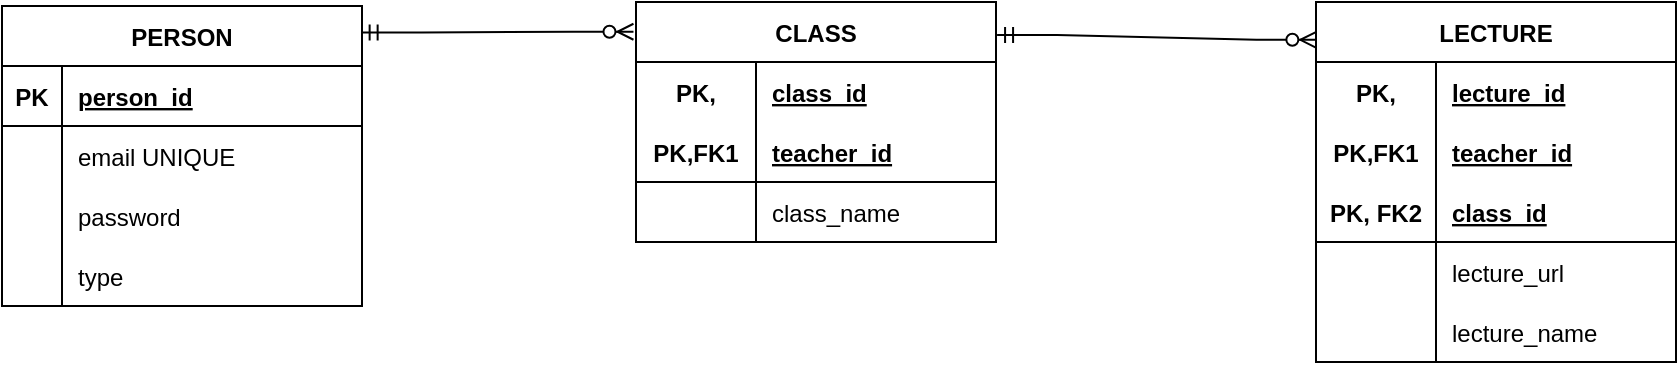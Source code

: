 <mxfile version="18.0.1" type="device"><diagram id="R2lEEEUBdFMjLlhIrx00" name="Page-1"><mxGraphModel dx="868" dy="553" grid="1" gridSize="10" guides="1" tooltips="1" connect="1" arrows="1" fold="1" page="1" pageScale="1" pageWidth="850" pageHeight="1100" math="0" shadow="0" extFonts="Permanent Marker^https://fonts.googleapis.com/css?family=Permanent+Marker"><root><mxCell id="0"/><mxCell id="1" parent="0"/><mxCell id="EwvENnBHXcZImZzQyh76-1" value="PERSON" style="shape=table;startSize=30;container=1;collapsible=1;childLayout=tableLayout;fixedRows=1;rowLines=0;fontStyle=1;align=center;resizeLast=1;" parent="1" vertex="1"><mxGeometry x="3" y="252" width="180" height="150" as="geometry"/></mxCell><mxCell id="EwvENnBHXcZImZzQyh76-2" value="" style="shape=tableRow;horizontal=0;startSize=0;swimlaneHead=0;swimlaneBody=0;fillColor=none;collapsible=0;dropTarget=0;points=[[0,0.5],[1,0.5]];portConstraint=eastwest;top=0;left=0;right=0;bottom=1;" parent="EwvENnBHXcZImZzQyh76-1" vertex="1"><mxGeometry y="30" width="180" height="30" as="geometry"/></mxCell><mxCell id="EwvENnBHXcZImZzQyh76-3" value="PK" style="shape=partialRectangle;connectable=0;fillColor=none;top=0;left=0;bottom=0;right=0;fontStyle=1;overflow=hidden;" parent="EwvENnBHXcZImZzQyh76-2" vertex="1"><mxGeometry width="30" height="30" as="geometry"><mxRectangle width="30" height="30" as="alternateBounds"/></mxGeometry></mxCell><mxCell id="EwvENnBHXcZImZzQyh76-4" value="person_id" style="shape=partialRectangle;connectable=0;fillColor=none;top=0;left=0;bottom=0;right=0;align=left;spacingLeft=6;fontStyle=5;overflow=hidden;" parent="EwvENnBHXcZImZzQyh76-2" vertex="1"><mxGeometry x="30" width="150" height="30" as="geometry"><mxRectangle width="150" height="30" as="alternateBounds"/></mxGeometry></mxCell><mxCell id="KW2nWYN5Drcl4GYv39ro-4" value="" style="shape=tableRow;horizontal=0;startSize=0;swimlaneHead=0;swimlaneBody=0;fillColor=none;collapsible=0;dropTarget=0;points=[[0,0.5],[1,0.5]];portConstraint=eastwest;top=0;left=0;right=0;bottom=0;" parent="EwvENnBHXcZImZzQyh76-1" vertex="1"><mxGeometry y="60" width="180" height="30" as="geometry"/></mxCell><mxCell id="KW2nWYN5Drcl4GYv39ro-5" value="" style="shape=partialRectangle;connectable=0;fillColor=none;top=0;left=0;bottom=0;right=0;editable=1;overflow=hidden;" parent="KW2nWYN5Drcl4GYv39ro-4" vertex="1"><mxGeometry width="30" height="30" as="geometry"><mxRectangle width="30" height="30" as="alternateBounds"/></mxGeometry></mxCell><mxCell id="KW2nWYN5Drcl4GYv39ro-6" value="email UNIQUE" style="shape=partialRectangle;connectable=0;fillColor=none;top=0;left=0;bottom=0;right=0;align=left;spacingLeft=6;overflow=hidden;" parent="KW2nWYN5Drcl4GYv39ro-4" vertex="1"><mxGeometry x="30" width="150" height="30" as="geometry"><mxRectangle width="150" height="30" as="alternateBounds"/></mxGeometry></mxCell><mxCell id="KW2nWYN5Drcl4GYv39ro-14" value="" style="shape=tableRow;horizontal=0;startSize=0;swimlaneHead=0;swimlaneBody=0;fillColor=none;collapsible=0;dropTarget=0;points=[[0,0.5],[1,0.5]];portConstraint=eastwest;top=0;left=0;right=0;bottom=0;" parent="EwvENnBHXcZImZzQyh76-1" vertex="1"><mxGeometry y="90" width="180" height="30" as="geometry"/></mxCell><mxCell id="KW2nWYN5Drcl4GYv39ro-15" value="" style="shape=partialRectangle;connectable=0;fillColor=none;top=0;left=0;bottom=0;right=0;editable=1;overflow=hidden;" parent="KW2nWYN5Drcl4GYv39ro-14" vertex="1"><mxGeometry width="30" height="30" as="geometry"><mxRectangle width="30" height="30" as="alternateBounds"/></mxGeometry></mxCell><mxCell id="KW2nWYN5Drcl4GYv39ro-16" value="password" style="shape=partialRectangle;connectable=0;fillColor=none;top=0;left=0;bottom=0;right=0;align=left;spacingLeft=6;overflow=hidden;" parent="KW2nWYN5Drcl4GYv39ro-14" vertex="1"><mxGeometry x="30" width="150" height="30" as="geometry"><mxRectangle width="150" height="30" as="alternateBounds"/></mxGeometry></mxCell><mxCell id="KW2nWYN5Drcl4GYv39ro-17" value="" style="shape=tableRow;horizontal=0;startSize=0;swimlaneHead=0;swimlaneBody=0;fillColor=none;collapsible=0;dropTarget=0;points=[[0,0.5],[1,0.5]];portConstraint=eastwest;top=0;left=0;right=0;bottom=0;" parent="EwvENnBHXcZImZzQyh76-1" vertex="1"><mxGeometry y="120" width="180" height="30" as="geometry"/></mxCell><mxCell id="KW2nWYN5Drcl4GYv39ro-18" value="" style="shape=partialRectangle;connectable=0;fillColor=none;top=0;left=0;bottom=0;right=0;editable=1;overflow=hidden;" parent="KW2nWYN5Drcl4GYv39ro-17" vertex="1"><mxGeometry width="30" height="30" as="geometry"><mxRectangle width="30" height="30" as="alternateBounds"/></mxGeometry></mxCell><mxCell id="KW2nWYN5Drcl4GYv39ro-19" value="type" style="shape=partialRectangle;connectable=0;fillColor=none;top=0;left=0;bottom=0;right=0;align=left;spacingLeft=6;overflow=hidden;" parent="KW2nWYN5Drcl4GYv39ro-17" vertex="1"><mxGeometry x="30" width="150" height="30" as="geometry"><mxRectangle width="150" height="30" as="alternateBounds"/></mxGeometry></mxCell><mxCell id="KW2nWYN5Drcl4GYv39ro-20" value="CLASS" style="shape=table;startSize=30;container=1;collapsible=1;childLayout=tableLayout;fixedRows=1;rowLines=0;fontStyle=1;align=center;resizeLast=1;" parent="1" vertex="1"><mxGeometry x="320" y="250" width="180" height="120" as="geometry"/></mxCell><mxCell id="KW2nWYN5Drcl4GYv39ro-21" value="" style="shape=tableRow;horizontal=0;startSize=0;swimlaneHead=0;swimlaneBody=0;fillColor=none;collapsible=0;dropTarget=0;points=[[0,0.5],[1,0.5]];portConstraint=eastwest;top=0;left=0;right=0;bottom=0;" parent="KW2nWYN5Drcl4GYv39ro-20" vertex="1"><mxGeometry y="30" width="180" height="30" as="geometry"/></mxCell><mxCell id="KW2nWYN5Drcl4GYv39ro-22" value="PK," style="shape=partialRectangle;connectable=0;fillColor=none;top=0;left=0;bottom=0;right=0;fontStyle=1;overflow=hidden;" parent="KW2nWYN5Drcl4GYv39ro-21" vertex="1"><mxGeometry width="60" height="30" as="geometry"><mxRectangle width="60" height="30" as="alternateBounds"/></mxGeometry></mxCell><mxCell id="KW2nWYN5Drcl4GYv39ro-23" value="class_id" style="shape=partialRectangle;connectable=0;fillColor=none;top=0;left=0;bottom=0;right=0;align=left;spacingLeft=6;fontStyle=5;overflow=hidden;" parent="KW2nWYN5Drcl4GYv39ro-21" vertex="1"><mxGeometry x="60" width="120" height="30" as="geometry"><mxRectangle width="120" height="30" as="alternateBounds"/></mxGeometry></mxCell><mxCell id="KW2nWYN5Drcl4GYv39ro-24" value="" style="shape=tableRow;horizontal=0;startSize=0;swimlaneHead=0;swimlaneBody=0;fillColor=none;collapsible=0;dropTarget=0;points=[[0,0.5],[1,0.5]];portConstraint=eastwest;top=0;left=0;right=0;bottom=1;" parent="KW2nWYN5Drcl4GYv39ro-20" vertex="1"><mxGeometry y="60" width="180" height="30" as="geometry"/></mxCell><mxCell id="KW2nWYN5Drcl4GYv39ro-25" value="PK,FK1" style="shape=partialRectangle;connectable=0;fillColor=none;top=0;left=0;bottom=0;right=0;fontStyle=1;overflow=hidden;" parent="KW2nWYN5Drcl4GYv39ro-24" vertex="1"><mxGeometry width="60" height="30" as="geometry"><mxRectangle width="60" height="30" as="alternateBounds"/></mxGeometry></mxCell><mxCell id="KW2nWYN5Drcl4GYv39ro-26" value="teacher_id" style="shape=partialRectangle;connectable=0;fillColor=none;top=0;left=0;bottom=0;right=0;align=left;spacingLeft=6;fontStyle=5;overflow=hidden;" parent="KW2nWYN5Drcl4GYv39ro-24" vertex="1"><mxGeometry x="60" width="120" height="30" as="geometry"><mxRectangle width="120" height="30" as="alternateBounds"/></mxGeometry></mxCell><mxCell id="KW2nWYN5Drcl4GYv39ro-33" value="" style="shape=tableRow;horizontal=0;startSize=0;swimlaneHead=0;swimlaneBody=0;fillColor=none;collapsible=0;dropTarget=0;points=[[0,0.5],[1,0.5]];portConstraint=eastwest;top=0;left=0;right=0;bottom=0;" parent="KW2nWYN5Drcl4GYv39ro-20" vertex="1"><mxGeometry y="90" width="180" height="30" as="geometry"/></mxCell><mxCell id="KW2nWYN5Drcl4GYv39ro-34" value="" style="shape=partialRectangle;connectable=0;fillColor=none;top=0;left=0;bottom=0;right=0;editable=1;overflow=hidden;" parent="KW2nWYN5Drcl4GYv39ro-33" vertex="1"><mxGeometry width="60" height="30" as="geometry"><mxRectangle width="60" height="30" as="alternateBounds"/></mxGeometry></mxCell><mxCell id="KW2nWYN5Drcl4GYv39ro-35" value="class_name" style="shape=partialRectangle;connectable=0;fillColor=none;top=0;left=0;bottom=0;right=0;align=left;spacingLeft=6;overflow=hidden;" parent="KW2nWYN5Drcl4GYv39ro-33" vertex="1"><mxGeometry x="60" width="120" height="30" as="geometry"><mxRectangle width="120" height="30" as="alternateBounds"/></mxGeometry></mxCell><mxCell id="KW2nWYN5Drcl4GYv39ro-36" value="" style="edgeStyle=entityRelationEdgeStyle;fontSize=12;html=1;endArrow=ERzeroToMany;startArrow=ERmandOne;rounded=0;exitX=0.999;exitY=0.088;exitDx=0;exitDy=0;exitPerimeter=0;entryX=-0.007;entryY=0.124;entryDx=0;entryDy=0;entryPerimeter=0;" parent="1" source="EwvENnBHXcZImZzQyh76-1" target="KW2nWYN5Drcl4GYv39ro-20" edge="1"><mxGeometry width="100" height="100" relative="1" as="geometry"><mxPoint x="270" y="510" as="sourcePoint"/><mxPoint x="370" y="410" as="targetPoint"/></mxGeometry></mxCell><mxCell id="KW2nWYN5Drcl4GYv39ro-53" value="LECTURE" style="shape=table;startSize=30;container=1;collapsible=1;childLayout=tableLayout;fixedRows=1;rowLines=0;fontStyle=1;align=center;resizeLast=1;" parent="1" vertex="1"><mxGeometry x="660" y="250" width="180" height="180" as="geometry"/></mxCell><mxCell id="KW2nWYN5Drcl4GYv39ro-54" value="" style="shape=tableRow;horizontal=0;startSize=0;swimlaneHead=0;swimlaneBody=0;fillColor=none;collapsible=0;dropTarget=0;points=[[0,0.5],[1,0.5]];portConstraint=eastwest;top=0;left=0;right=0;bottom=0;" parent="KW2nWYN5Drcl4GYv39ro-53" vertex="1"><mxGeometry y="30" width="180" height="30" as="geometry"/></mxCell><mxCell id="KW2nWYN5Drcl4GYv39ro-55" value="PK," style="shape=partialRectangle;connectable=0;fillColor=none;top=0;left=0;bottom=0;right=0;fontStyle=1;overflow=hidden;" parent="KW2nWYN5Drcl4GYv39ro-54" vertex="1"><mxGeometry width="60" height="30" as="geometry"><mxRectangle width="60" height="30" as="alternateBounds"/></mxGeometry></mxCell><mxCell id="KW2nWYN5Drcl4GYv39ro-56" value="lecture_id" style="shape=partialRectangle;connectable=0;fillColor=none;top=0;left=0;bottom=0;right=0;align=left;spacingLeft=6;fontStyle=5;overflow=hidden;" parent="KW2nWYN5Drcl4GYv39ro-54" vertex="1"><mxGeometry x="60" width="120" height="30" as="geometry"><mxRectangle width="120" height="30" as="alternateBounds"/></mxGeometry></mxCell><mxCell id="_Sovl1ROtL2_gx5vM6Wu-7" value="" style="shape=tableRow;horizontal=0;startSize=0;swimlaneHead=0;swimlaneBody=0;fillColor=none;collapsible=0;dropTarget=0;points=[[0,0.5],[1,0.5]];portConstraint=eastwest;top=0;left=0;right=0;bottom=0;" parent="KW2nWYN5Drcl4GYv39ro-53" vertex="1"><mxGeometry y="60" width="180" height="30" as="geometry"/></mxCell><mxCell id="_Sovl1ROtL2_gx5vM6Wu-8" value="PK,FK1" style="shape=partialRectangle;connectable=0;fillColor=none;top=0;left=0;bottom=0;right=0;fontStyle=1;overflow=hidden;" parent="_Sovl1ROtL2_gx5vM6Wu-7" vertex="1"><mxGeometry width="60" height="30" as="geometry"><mxRectangle width="60" height="30" as="alternateBounds"/></mxGeometry></mxCell><mxCell id="_Sovl1ROtL2_gx5vM6Wu-9" value="teacher_id" style="shape=partialRectangle;connectable=0;fillColor=none;top=0;left=0;bottom=0;right=0;align=left;spacingLeft=6;fontStyle=5;overflow=hidden;" parent="_Sovl1ROtL2_gx5vM6Wu-7" vertex="1"><mxGeometry x="60" width="120" height="30" as="geometry"><mxRectangle width="120" height="30" as="alternateBounds"/></mxGeometry></mxCell><mxCell id="KW2nWYN5Drcl4GYv39ro-57" value="" style="shape=tableRow;horizontal=0;startSize=0;swimlaneHead=0;swimlaneBody=0;fillColor=none;collapsible=0;dropTarget=0;points=[[0,0.5],[1,0.5]];portConstraint=eastwest;top=0;left=0;right=0;bottom=1;" parent="KW2nWYN5Drcl4GYv39ro-53" vertex="1"><mxGeometry y="90" width="180" height="30" as="geometry"/></mxCell><mxCell id="KW2nWYN5Drcl4GYv39ro-58" value="PK, FK2" style="shape=partialRectangle;connectable=0;fillColor=none;top=0;left=0;bottom=0;right=0;fontStyle=1;overflow=hidden;" parent="KW2nWYN5Drcl4GYv39ro-57" vertex="1"><mxGeometry width="60" height="30" as="geometry"><mxRectangle width="60" height="30" as="alternateBounds"/></mxGeometry></mxCell><mxCell id="KW2nWYN5Drcl4GYv39ro-59" value="class_id" style="shape=partialRectangle;connectable=0;fillColor=none;top=0;left=0;bottom=0;right=0;align=left;spacingLeft=6;fontStyle=5;overflow=hidden;" parent="KW2nWYN5Drcl4GYv39ro-57" vertex="1"><mxGeometry x="60" width="120" height="30" as="geometry"><mxRectangle width="120" height="30" as="alternateBounds"/></mxGeometry></mxCell><mxCell id="KW2nWYN5Drcl4GYv39ro-60" value="" style="shape=tableRow;horizontal=0;startSize=0;swimlaneHead=0;swimlaneBody=0;fillColor=none;collapsible=0;dropTarget=0;points=[[0,0.5],[1,0.5]];portConstraint=eastwest;top=0;left=0;right=0;bottom=0;" parent="KW2nWYN5Drcl4GYv39ro-53" vertex="1"><mxGeometry y="120" width="180" height="30" as="geometry"/></mxCell><mxCell id="KW2nWYN5Drcl4GYv39ro-61" value="" style="shape=partialRectangle;connectable=0;fillColor=none;top=0;left=0;bottom=0;right=0;editable=1;overflow=hidden;" parent="KW2nWYN5Drcl4GYv39ro-60" vertex="1"><mxGeometry width="60" height="30" as="geometry"><mxRectangle width="60" height="30" as="alternateBounds"/></mxGeometry></mxCell><mxCell id="KW2nWYN5Drcl4GYv39ro-62" value="lecture_url" style="shape=partialRectangle;connectable=0;fillColor=none;top=0;left=0;bottom=0;right=0;align=left;spacingLeft=6;overflow=hidden;" parent="KW2nWYN5Drcl4GYv39ro-60" vertex="1"><mxGeometry x="60" width="120" height="30" as="geometry"><mxRectangle width="120" height="30" as="alternateBounds"/></mxGeometry></mxCell><mxCell id="Wql1NCkgDMlXMhXDaqh6-1" value="" style="shape=tableRow;horizontal=0;startSize=0;swimlaneHead=0;swimlaneBody=0;fillColor=none;collapsible=0;dropTarget=0;points=[[0,0.5],[1,0.5]];portConstraint=eastwest;top=0;left=0;right=0;bottom=0;" vertex="1" parent="KW2nWYN5Drcl4GYv39ro-53"><mxGeometry y="150" width="180" height="30" as="geometry"/></mxCell><mxCell id="Wql1NCkgDMlXMhXDaqh6-2" value="" style="shape=partialRectangle;connectable=0;fillColor=none;top=0;left=0;bottom=0;right=0;editable=1;overflow=hidden;" vertex="1" parent="Wql1NCkgDMlXMhXDaqh6-1"><mxGeometry width="60" height="30" as="geometry"><mxRectangle width="60" height="30" as="alternateBounds"/></mxGeometry></mxCell><mxCell id="Wql1NCkgDMlXMhXDaqh6-3" value="lecture_name" style="shape=partialRectangle;connectable=0;fillColor=none;top=0;left=0;bottom=0;right=0;align=left;spacingLeft=6;overflow=hidden;" vertex="1" parent="Wql1NCkgDMlXMhXDaqh6-1"><mxGeometry x="60" width="120" height="30" as="geometry"><mxRectangle width="120" height="30" as="alternateBounds"/></mxGeometry></mxCell><mxCell id="KW2nWYN5Drcl4GYv39ro-81" value="" style="edgeStyle=entityRelationEdgeStyle;fontSize=12;html=1;endArrow=ERzeroToMany;startArrow=ERmandOne;rounded=0;entryX=0.001;entryY=0.105;entryDx=0;entryDy=0;entryPerimeter=0;exitX=1.003;exitY=0.138;exitDx=0;exitDy=0;exitPerimeter=0;" parent="1" source="KW2nWYN5Drcl4GYv39ro-20" target="KW2nWYN5Drcl4GYv39ro-53" edge="1"><mxGeometry width="100" height="100" relative="1" as="geometry"><mxPoint x="549" y="270" as="sourcePoint"/><mxPoint x="757.84" y="252.85" as="targetPoint"/></mxGeometry></mxCell></root></mxGraphModel></diagram></mxfile>